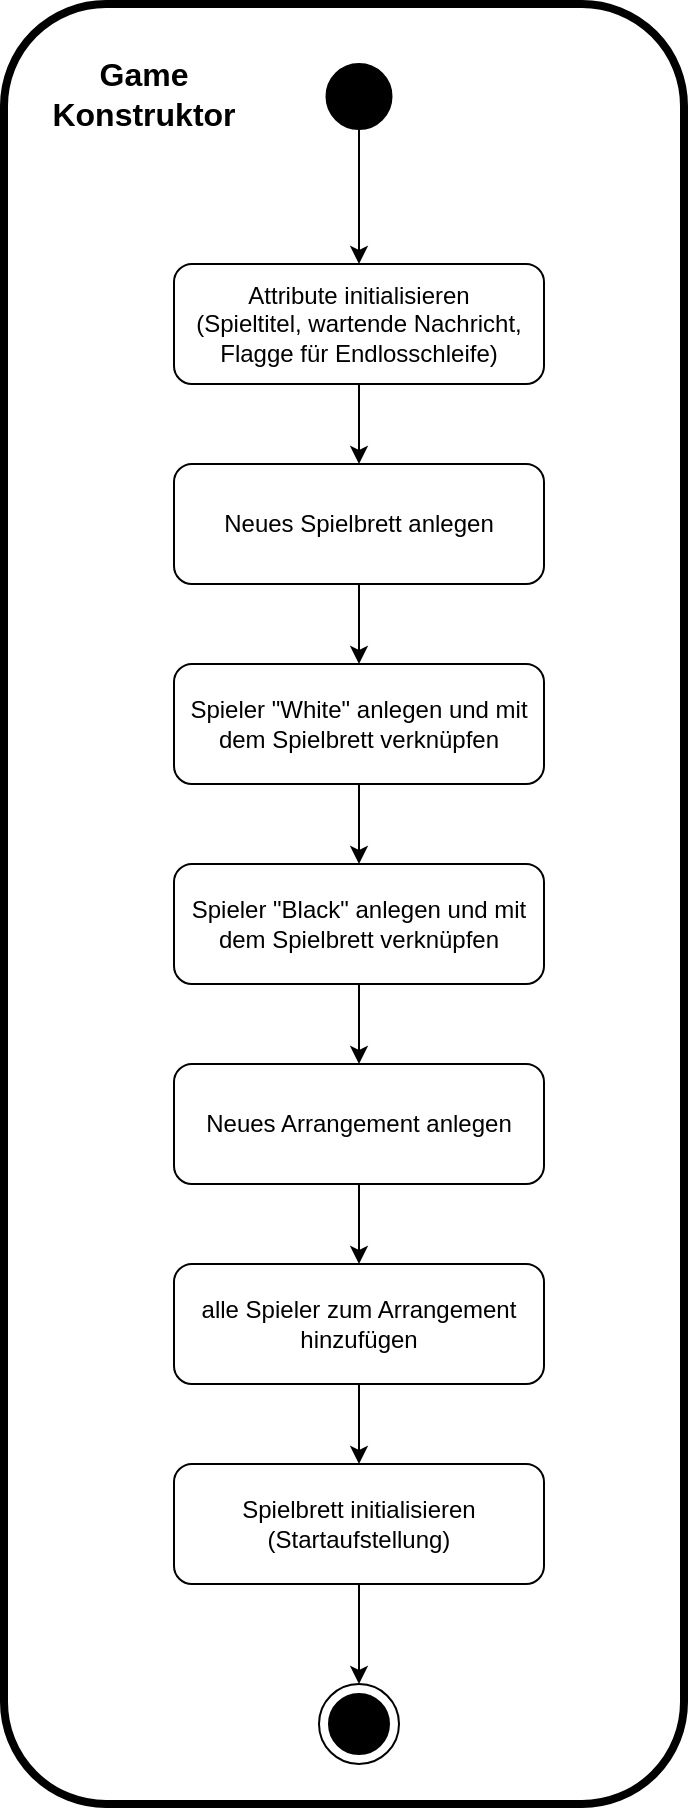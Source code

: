 <mxfile version="22.1.16" type="github">
  <diagram name="Seite-1" id="99x4FHej5FIweNPe3z4g">
    <mxGraphModel dx="2206" dy="1117" grid="1" gridSize="10" guides="1" tooltips="1" connect="1" arrows="1" fold="1" page="1" pageScale="1" pageWidth="2336" pageHeight="1654" math="0" shadow="0">
      <root>
        <mxCell id="0" />
        <mxCell id="1" parent="0" />
        <mxCell id="GoFOFJ8Me7-t4dgjFMNA-10" style="edgeStyle=orthogonalEdgeStyle;rounded=0;orthogonalLoop=1;jettySize=auto;html=1;exitX=0.5;exitY=1;exitDx=0;exitDy=0;entryX=0.5;entryY=0;entryDx=0;entryDy=0;" edge="1" parent="1" source="GoFOFJ8Me7-t4dgjFMNA-1" target="GoFOFJ8Me7-t4dgjFMNA-2">
          <mxGeometry relative="1" as="geometry" />
        </mxCell>
        <mxCell id="GoFOFJ8Me7-t4dgjFMNA-1" value="" style="ellipse;whiteSpace=wrap;html=1;aspect=fixed;fillColor=#000000;" vertex="1" parent="1">
          <mxGeometry x="651.25" y="50" width="32.5" height="32.5" as="geometry" />
        </mxCell>
        <mxCell id="GoFOFJ8Me7-t4dgjFMNA-11" style="edgeStyle=orthogonalEdgeStyle;rounded=0;orthogonalLoop=1;jettySize=auto;html=1;exitX=0.5;exitY=1;exitDx=0;exitDy=0;entryX=0.5;entryY=0;entryDx=0;entryDy=0;" edge="1" parent="1" source="GoFOFJ8Me7-t4dgjFMNA-2" target="GoFOFJ8Me7-t4dgjFMNA-4">
          <mxGeometry relative="1" as="geometry" />
        </mxCell>
        <mxCell id="GoFOFJ8Me7-t4dgjFMNA-2" value="&lt;div&gt;Attribute initialisieren&lt;/div&gt;&lt;div&gt;(Spieltitel, wartende Nachricht, Flagge für Endlosschleife)&lt;br&gt;&lt;/div&gt;" style="rounded=1;whiteSpace=wrap;html=1;" vertex="1" parent="1">
          <mxGeometry x="575" y="150" width="185" height="60" as="geometry" />
        </mxCell>
        <mxCell id="GoFOFJ8Me7-t4dgjFMNA-12" style="edgeStyle=orthogonalEdgeStyle;rounded=0;orthogonalLoop=1;jettySize=auto;html=1;exitX=0.5;exitY=1;exitDx=0;exitDy=0;entryX=0.5;entryY=0;entryDx=0;entryDy=0;" edge="1" parent="1" source="GoFOFJ8Me7-t4dgjFMNA-4" target="GoFOFJ8Me7-t4dgjFMNA-5">
          <mxGeometry relative="1" as="geometry" />
        </mxCell>
        <mxCell id="GoFOFJ8Me7-t4dgjFMNA-4" value="Neues Spielbrett anlegen" style="rounded=1;whiteSpace=wrap;html=1;" vertex="1" parent="1">
          <mxGeometry x="575" y="250" width="185" height="60" as="geometry" />
        </mxCell>
        <mxCell id="GoFOFJ8Me7-t4dgjFMNA-13" style="edgeStyle=orthogonalEdgeStyle;rounded=0;orthogonalLoop=1;jettySize=auto;html=1;exitX=0.5;exitY=1;exitDx=0;exitDy=0;entryX=0.5;entryY=0;entryDx=0;entryDy=0;" edge="1" parent="1" source="GoFOFJ8Me7-t4dgjFMNA-5" target="GoFOFJ8Me7-t4dgjFMNA-6">
          <mxGeometry relative="1" as="geometry" />
        </mxCell>
        <mxCell id="GoFOFJ8Me7-t4dgjFMNA-5" value="Spieler &quot;White&quot; anlegen und mit dem Spielbrett verknüpfen" style="rounded=1;whiteSpace=wrap;html=1;" vertex="1" parent="1">
          <mxGeometry x="575" y="350" width="185" height="60" as="geometry" />
        </mxCell>
        <mxCell id="GoFOFJ8Me7-t4dgjFMNA-14" style="edgeStyle=orthogonalEdgeStyle;rounded=0;orthogonalLoop=1;jettySize=auto;html=1;exitX=0.5;exitY=1;exitDx=0;exitDy=0;entryX=0.5;entryY=0;entryDx=0;entryDy=0;" edge="1" parent="1" source="GoFOFJ8Me7-t4dgjFMNA-6" target="GoFOFJ8Me7-t4dgjFMNA-7">
          <mxGeometry relative="1" as="geometry" />
        </mxCell>
        <mxCell id="GoFOFJ8Me7-t4dgjFMNA-6" value="Spieler &quot;Black&quot; anlegen und mit dem Spielbrett verknüpfen" style="rounded=1;whiteSpace=wrap;html=1;" vertex="1" parent="1">
          <mxGeometry x="575" y="450" width="185" height="60" as="geometry" />
        </mxCell>
        <mxCell id="GoFOFJ8Me7-t4dgjFMNA-15" style="edgeStyle=orthogonalEdgeStyle;rounded=0;orthogonalLoop=1;jettySize=auto;html=1;exitX=0.5;exitY=1;exitDx=0;exitDy=0;entryX=0.5;entryY=0;entryDx=0;entryDy=0;" edge="1" parent="1" source="GoFOFJ8Me7-t4dgjFMNA-7" target="GoFOFJ8Me7-t4dgjFMNA-8">
          <mxGeometry relative="1" as="geometry" />
        </mxCell>
        <mxCell id="GoFOFJ8Me7-t4dgjFMNA-7" value="Neues Arrangement anlegen" style="rounded=1;whiteSpace=wrap;html=1;" vertex="1" parent="1">
          <mxGeometry x="575" y="550" width="185" height="60" as="geometry" />
        </mxCell>
        <mxCell id="GoFOFJ8Me7-t4dgjFMNA-16" style="edgeStyle=orthogonalEdgeStyle;rounded=0;orthogonalLoop=1;jettySize=auto;html=1;exitX=0.5;exitY=1;exitDx=0;exitDy=0;entryX=0.5;entryY=0;entryDx=0;entryDy=0;" edge="1" parent="1" source="GoFOFJ8Me7-t4dgjFMNA-8" target="GoFOFJ8Me7-t4dgjFMNA-9">
          <mxGeometry relative="1" as="geometry" />
        </mxCell>
        <mxCell id="GoFOFJ8Me7-t4dgjFMNA-8" value="alle Spieler zum Arrangement hinzufügen" style="rounded=1;whiteSpace=wrap;html=1;" vertex="1" parent="1">
          <mxGeometry x="575" y="650" width="185" height="60" as="geometry" />
        </mxCell>
        <mxCell id="GoFOFJ8Me7-t4dgjFMNA-19" style="edgeStyle=orthogonalEdgeStyle;rounded=0;orthogonalLoop=1;jettySize=auto;html=1;exitX=0.5;exitY=1;exitDx=0;exitDy=0;entryX=0.5;entryY=0;entryDx=0;entryDy=0;" edge="1" parent="1" source="GoFOFJ8Me7-t4dgjFMNA-9" target="GoFOFJ8Me7-t4dgjFMNA-17">
          <mxGeometry relative="1" as="geometry" />
        </mxCell>
        <mxCell id="GoFOFJ8Me7-t4dgjFMNA-9" value="&lt;div&gt;Spielbrett initialisieren &lt;br&gt;&lt;/div&gt;&lt;div&gt;(Startaufstellung)&lt;br&gt;&lt;/div&gt;" style="rounded=1;whiteSpace=wrap;html=1;" vertex="1" parent="1">
          <mxGeometry x="575" y="750" width="185" height="60" as="geometry" />
        </mxCell>
        <mxCell id="GoFOFJ8Me7-t4dgjFMNA-17" value="" style="ellipse;whiteSpace=wrap;html=1;aspect=fixed;" vertex="1" parent="1">
          <mxGeometry x="647.5" y="860" width="40" height="40" as="geometry" />
        </mxCell>
        <mxCell id="GoFOFJ8Me7-t4dgjFMNA-18" value="" style="ellipse;whiteSpace=wrap;html=1;aspect=fixed;fillColor=#000000;" vertex="1" parent="1">
          <mxGeometry x="652.5" y="865" width="30" height="30" as="geometry" />
        </mxCell>
        <mxCell id="GoFOFJ8Me7-t4dgjFMNA-20" value="&lt;font style=&quot;font-size: 16px;&quot;&gt;&lt;b&gt;Game Konstruktor&lt;/b&gt;&lt;/font&gt;" style="text;html=1;strokeColor=none;fillColor=none;align=center;verticalAlign=middle;whiteSpace=wrap;rounded=0;" vertex="1" parent="1">
          <mxGeometry x="530" y="50" width="60" height="30" as="geometry" />
        </mxCell>
        <mxCell id="GoFOFJ8Me7-t4dgjFMNA-21" value="" style="rounded=1;whiteSpace=wrap;html=1;fillColor=none;strokeWidth=4;" vertex="1" parent="1">
          <mxGeometry x="490" y="20" width="340" height="900" as="geometry" />
        </mxCell>
      </root>
    </mxGraphModel>
  </diagram>
</mxfile>
